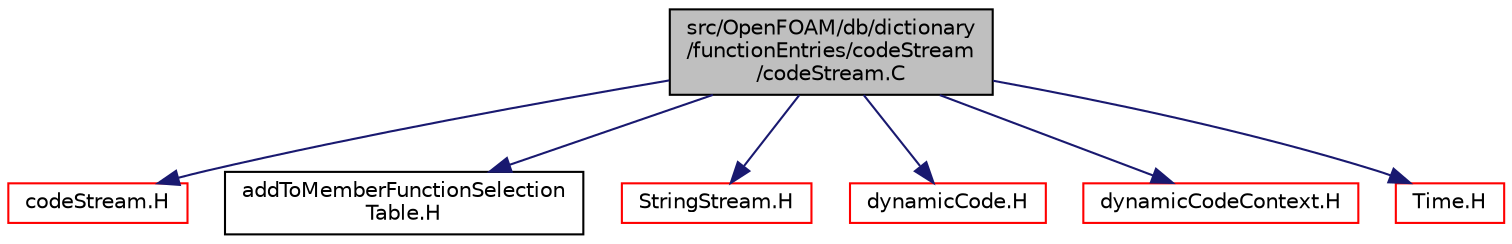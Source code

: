 digraph "src/OpenFOAM/db/dictionary/functionEntries/codeStream/codeStream.C"
{
  bgcolor="transparent";
  edge [fontname="Helvetica",fontsize="10",labelfontname="Helvetica",labelfontsize="10"];
  node [fontname="Helvetica",fontsize="10",shape=record];
  Node1 [label="src/OpenFOAM/db/dictionary\l/functionEntries/codeStream\l/codeStream.C",height=0.2,width=0.4,color="black", fillcolor="grey75", style="filled" fontcolor="black"];
  Node1 -> Node2 [color="midnightblue",fontsize="10",style="solid",fontname="Helvetica"];
  Node2 [label="codeStream.H",height=0.2,width=0.4,color="red",URL="$codeStream_8H.html"];
  Node1 -> Node3 [color="midnightblue",fontsize="10",style="solid",fontname="Helvetica"];
  Node3 [label="addToMemberFunctionSelection\lTable.H",height=0.2,width=0.4,color="black",URL="$addToMemberFunctionSelectionTable_8H.html",tooltip="Macros for easy insertion into member function selection tables. "];
  Node1 -> Node4 [color="midnightblue",fontsize="10",style="solid",fontname="Helvetica"];
  Node4 [label="StringStream.H",height=0.2,width=0.4,color="red",URL="$StringStream_8H.html",tooltip="Input/output from string buffers. "];
  Node1 -> Node5 [color="midnightblue",fontsize="10",style="solid",fontname="Helvetica"];
  Node5 [label="dynamicCode.H",height=0.2,width=0.4,color="red",URL="$dynamicCode_8H.html"];
  Node1 -> Node6 [color="midnightblue",fontsize="10",style="solid",fontname="Helvetica"];
  Node6 [label="dynamicCodeContext.H",height=0.2,width=0.4,color="red",URL="$dynamicCodeContext_8H.html"];
  Node1 -> Node7 [color="midnightblue",fontsize="10",style="solid",fontname="Helvetica"];
  Node7 [label="Time.H",height=0.2,width=0.4,color="red",URL="$Time_8H.html"];
}
